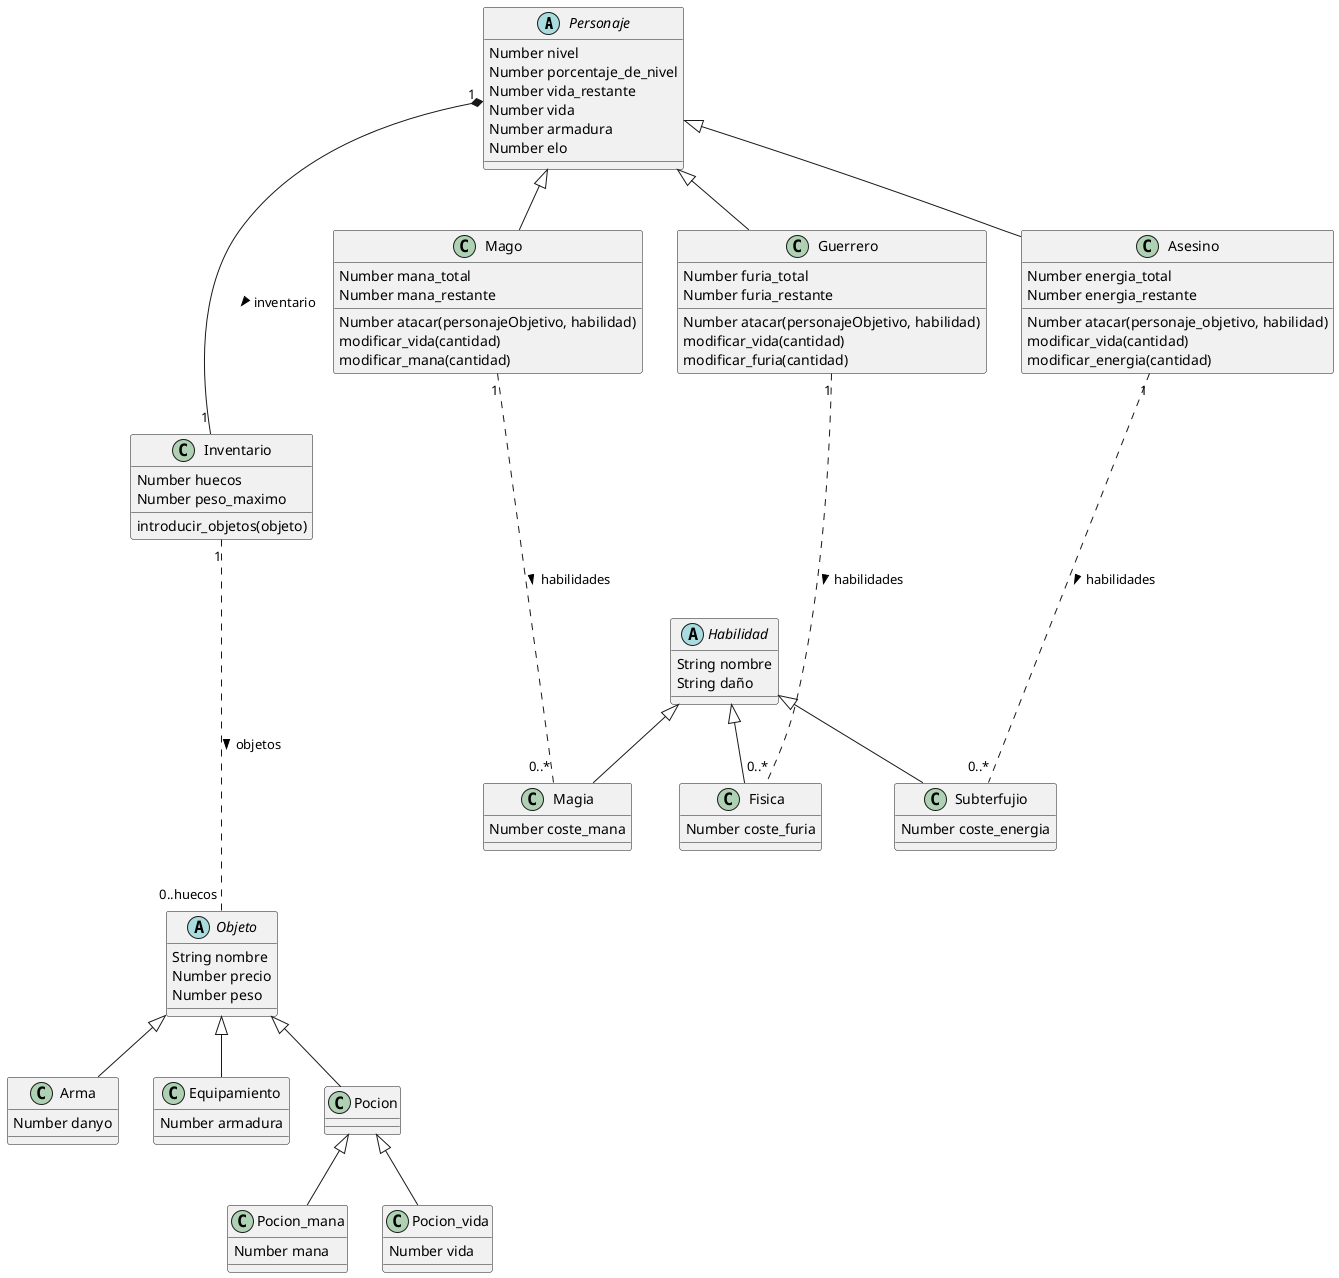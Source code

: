 @startuml DiagramaClases

Personaje "1" *--- "1" Inventario : inventario >
Guerrero "1" .--- "0..*" Fisica: habilidades >
Mago "1" .--- "0..*" Magia: habilidades >
Asesino "1" .--- "0..*" Subterfujio: habilidades >
Inventario "1" .--- "0..huecos" Objeto: objetos >

Personaje <|-- Guerrero
Personaje <|-- Mago
Personaje <|-- Asesino

Habilidad <|-- Fisica
Habilidad <|-- Subterfujio
Habilidad <|-- Magia

Objeto <|-- Arma
Objeto <|-- Equipamiento
Objeto <|-- Pocion

Pocion <|-- Pocion_mana
Pocion <|-- Pocion_vida

abstract Personaje {
    Number nivel
    Number porcentaje_de_nivel
    Number vida_restante
    Number vida
    Number armadura
    Number elo
}
class Guerrero{
    Number furia_total
    Number furia_restante
    Number atacar(personajeObjetivo, habilidad)
    modificar_vida(cantidad)
    modificar_furia(cantidad)
}
class Mago{
    Number mana_total
    Number mana_restante
    Number atacar(personajeObjetivo, habilidad)
    modificar_vida(cantidad)
    modificar_mana(cantidad)
}
class Asesino{
    Number energia_total
    Number energia_restante
    Number atacar(personaje_objetivo, habilidad)
    modificar_vida(cantidad)
    modificar_energia(cantidad)
}
abstract Objeto{
    String nombre
    Number precio
    Number peso
}
class Inventario{
    Number huecos
    Number peso_maximo
    introducir_objetos(objeto)
}
class Equipamiento{
    Number armadura
}
class Arma{
    Number danyo
}
class Pocion_mana{
    Number mana
}
class Pocion_vida{
    Number vida
}
abstract Habilidad{
    String nombre
    String daño
}
class Magia{
    Number coste_mana
}
class Fisica{
    Number coste_furia
}
class Subterfujio{
    Number coste_energia
}
@enduml